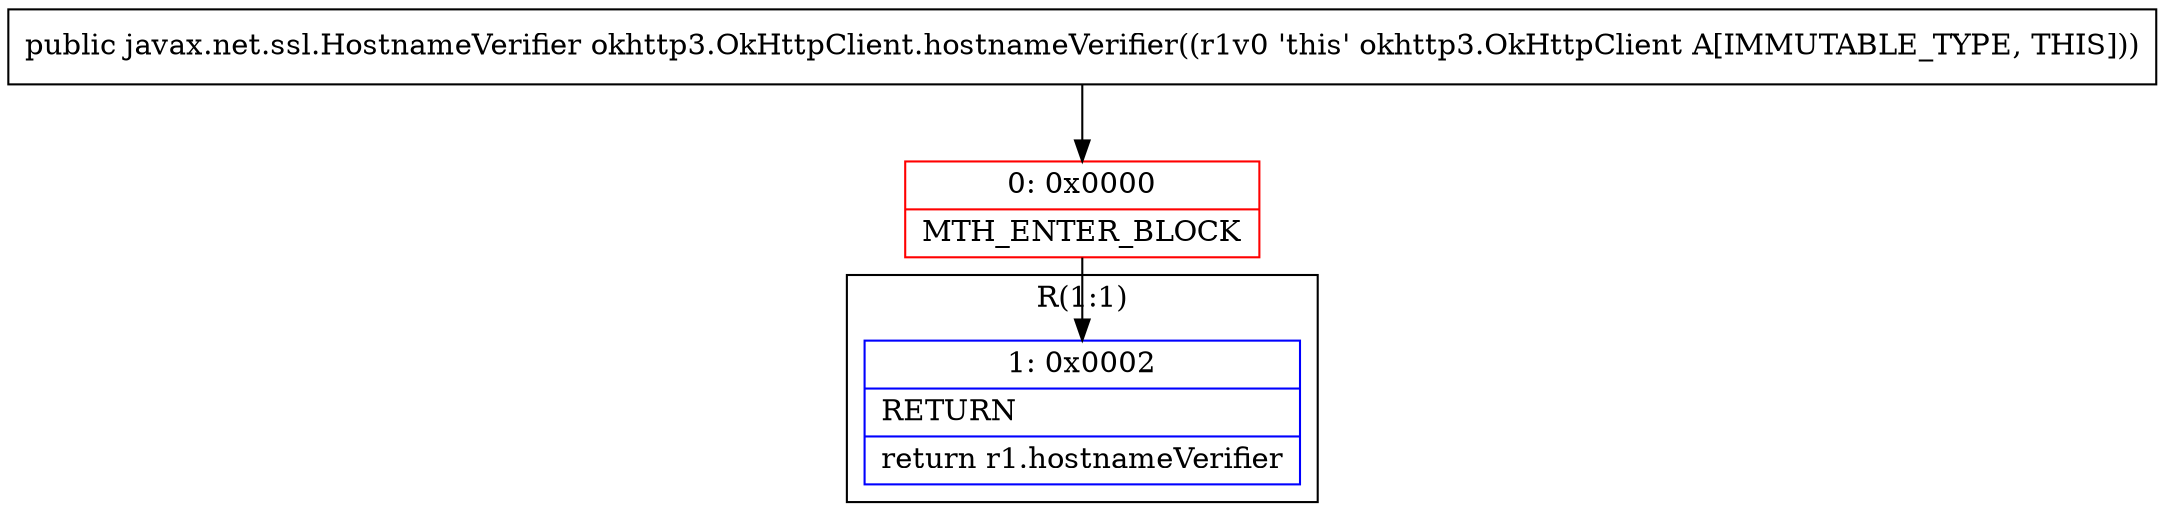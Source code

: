digraph "CFG forokhttp3.OkHttpClient.hostnameVerifier()Ljavax\/net\/ssl\/HostnameVerifier;" {
subgraph cluster_Region_1612745480 {
label = "R(1:1)";
node [shape=record,color=blue];
Node_1 [shape=record,label="{1\:\ 0x0002|RETURN\l|return r1.hostnameVerifier\l}"];
}
Node_0 [shape=record,color=red,label="{0\:\ 0x0000|MTH_ENTER_BLOCK\l}"];
MethodNode[shape=record,label="{public javax.net.ssl.HostnameVerifier okhttp3.OkHttpClient.hostnameVerifier((r1v0 'this' okhttp3.OkHttpClient A[IMMUTABLE_TYPE, THIS])) }"];
MethodNode -> Node_0;
Node_0 -> Node_1;
}

